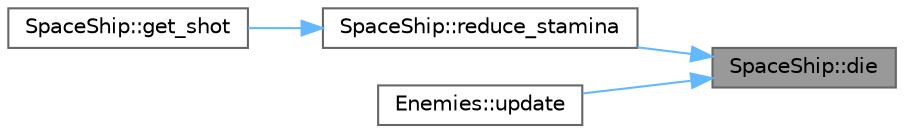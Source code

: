 digraph "SpaceShip::die"
{
 // LATEX_PDF_SIZE
  bgcolor="transparent";
  edge [fontname=Helvetica,fontsize=10,labelfontname=Helvetica,labelfontsize=10];
  node [fontname=Helvetica,fontsize=10,shape=box,height=0.2,width=0.4];
  rankdir="RL";
  Node1 [id="Node000001",label="SpaceShip::die",height=0.2,width=0.4,color="gray40", fillcolor="grey60", style="filled", fontcolor="black",tooltip=" "];
  Node1 -> Node2 [id="edge1_Node000001_Node000002",dir="back",color="steelblue1",style="solid",tooltip=" "];
  Node2 [id="Node000002",label="SpaceShip::reduce_stamina",height=0.2,width=0.4,color="grey40", fillcolor="white", style="filled",URL="$class_space_ship.html#af0bf2ce560a8a3efcc49c0be41774f26",tooltip=" "];
  Node2 -> Node3 [id="edge2_Node000002_Node000003",dir="back",color="steelblue1",style="solid",tooltip=" "];
  Node3 [id="Node000003",label="SpaceShip::get_shot",height=0.2,width=0.4,color="grey40", fillcolor="white", style="filled",URL="$class_space_ship.html#a49a849dc1c0748937cd061be6fbbcf30",tooltip=" "];
  Node1 -> Node4 [id="edge3_Node000001_Node000004",dir="back",color="steelblue1",style="solid",tooltip=" "];
  Node4 [id="Node000004",label="Enemies::update",height=0.2,width=0.4,color="grey40", fillcolor="white", style="filled",URL="$class_enemies.html#a315aabcbcb07fc5c6f9ea592f12e5512",tooltip=" "];
}

